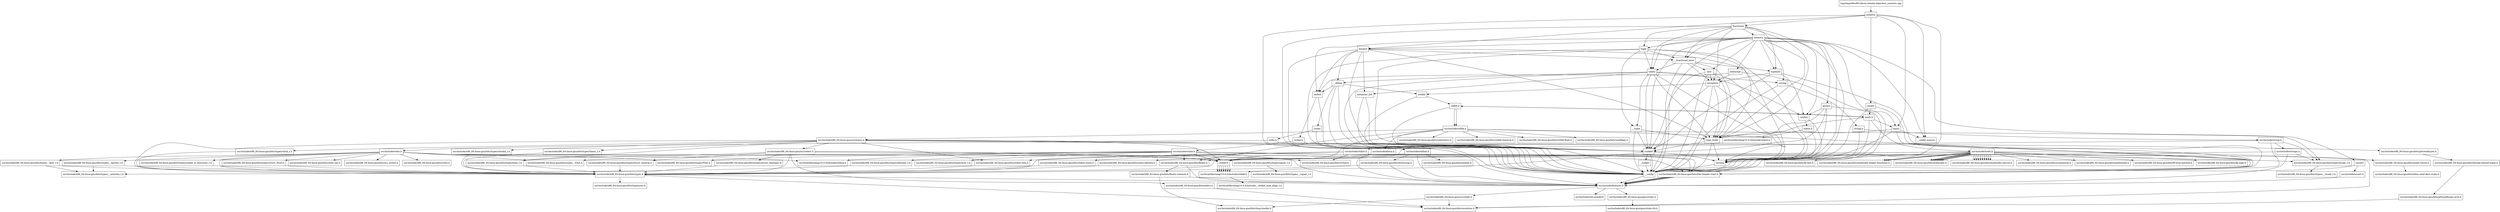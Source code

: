 digraph "dependencies" {
  header_1 [ shape="box", label="numeric"];
  header_0 [ shape="box", label="tmp/tmpw8iwRO.libcxx.header.deps/test_numeric.cpp"];
  header_2 [ shape="box", label="__config"];
  header_3 [ shape="box", label="usr/include/features.h"];
  header_4 [ shape="box", label="usr/include/stdc-predef.h"];
  header_5 [ shape="box", label="usr/include/x86_64-linux-gnu/sys/cdefs.h"];
  header_6 [ shape="box", label="usr/include/x86_64-linux-gnu/bits/wordsize.h"];
  header_7 [ shape="box", label="usr/include/x86_64-linux-gnu/bits/long-double.h"];
  header_8 [ shape="box", label="usr/include/x86_64-linux-gnu/gnu/stubs.h"];
  header_9 [ shape="box", label="usr/include/x86_64-linux-gnu/gnu/stubs-64.h"];
  header_11 [ shape="box", label="iterator"];
  header_12 [ shape="box", label="iosfwd"];
  header_13 [ shape="box", label="wchar.h"];
  header_14 [ shape="box", label="usr/include/wchar.h"];
  header_15 [ shape="box", label="usr/include/x86_64-linux-gnu/bits/libc-header-start.h"];
  header_16 [ shape="box", label="usr/include/x86_64-linux-gnu/bits/floatn.h"];
  header_17 [ shape="box", label="usr/include/x86_64-linux-gnu/bits/floatn-common.h"];
  header_18 [ shape="box", label="stddef.h"];
  header_19 [ shape="box", label="usr/local/lib/clang/10.0.0/include/stddef.h"];
  header_20 [ shape="box", label="usr/local/lib/clang/10.0.0/include/stdarg.h"];
  header_21 [ shape="box", label="usr/include/x86_64-linux-gnu/bits/wchar.h"];
  header_22 [ shape="box", label="usr/include/x86_64-linux-gnu/bits/types/wint_t.h"];
  header_23 [ shape="box", label="usr/include/x86_64-linux-gnu/bits/types/mbstate_t.h"];
  header_24 [ shape="box", label="usr/include/x86_64-linux-gnu/bits/types/__mbstate_t.h"];
  header_25 [ shape="box", label="usr/include/x86_64-linux-gnu/bits/types/__FILE.h"];
  header_26 [ shape="box", label="usr/include/x86_64-linux-gnu/bits/types/FILE.h"];
  header_27 [ shape="box", label="usr/include/x86_64-linux-gnu/bits/types/locale_t.h"];
  header_28 [ shape="box", label="usr/include/x86_64-linux-gnu/bits/types/__locale_t.h"];
  header_29 [ shape="box", label="__functional_base"];
  header_30 [ shape="box", label="type_traits"];
  header_31 [ shape="box", label="cstddef"];
  header_32 [ shape="box", label="version"];
  header_33 [ shape="box", label="usr/local/lib/clang/10.0.0/include/__stddef_max_align_t.h"];
  header_34 [ shape="box", label="__nullptr"];
  header_35 [ shape="box", label="typeinfo"];
  header_36 [ shape="box", label="exception"];
  header_37 [ shape="box", label="cstdlib"];
  header_38 [ shape="box", label="stdlib.h"];
  header_39 [ shape="box", label="usr/include/stdlib.h"];
  header_40 [ shape="box", label="usr/include/x86_64-linux-gnu/bits/waitflags.h"];
  header_41 [ shape="box", label="usr/include/x86_64-linux-gnu/bits/waitstatus.h"];
  header_42 [ shape="box", label="usr/include/x86_64-linux-gnu/sys/types.h"];
  header_43 [ shape="box", label="usr/include/x86_64-linux-gnu/bits/types.h"];
  header_44 [ shape="box", label="usr/include/x86_64-linux-gnu/bits/typesizes.h"];
  header_45 [ shape="box", label="usr/include/x86_64-linux-gnu/bits/types/clock_t.h"];
  header_46 [ shape="box", label="usr/include/x86_64-linux-gnu/bits/types/clockid_t.h"];
  header_47 [ shape="box", label="usr/include/x86_64-linux-gnu/bits/types/time_t.h"];
  header_48 [ shape="box", label="usr/include/x86_64-linux-gnu/bits/types/timer_t.h"];
  header_49 [ shape="box", label="usr/include/x86_64-linux-gnu/bits/stdint-intn.h"];
  header_50 [ shape="box", label="usr/include/endian.h"];
  header_51 [ shape="box", label="usr/include/x86_64-linux-gnu/bits/endian.h"];
  header_52 [ shape="box", label="usr/include/x86_64-linux-gnu/bits/byteswap.h"];
  header_53 [ shape="box", label="usr/include/x86_64-linux-gnu/bits/uintn-identity.h"];
  header_54 [ shape="box", label="usr/include/x86_64-linux-gnu/sys/select.h"];
  header_55 [ shape="box", label="usr/include/x86_64-linux-gnu/bits/select.h"];
  header_56 [ shape="box", label="usr/include/x86_64-linux-gnu/bits/types/sigset_t.h"];
  header_57 [ shape="box", label="usr/include/x86_64-linux-gnu/bits/types/__sigset_t.h"];
  header_58 [ shape="box", label="usr/include/x86_64-linux-gnu/bits/types/struct_timeval.h"];
  header_59 [ shape="box", label="usr/include/x86_64-linux-gnu/bits/types/struct_timespec.h"];
  header_60 [ shape="box", label="usr/include/x86_64-linux-gnu/bits/pthreadtypes.h"];
  header_61 [ shape="box", label="usr/include/x86_64-linux-gnu/bits/thread-shared-types.h"];
  header_62 [ shape="box", label="usr/include/x86_64-linux-gnu/bits/pthreadtypes-arch.h"];
  header_63 [ shape="box", label="usr/include/alloca.h"];
  header_64 [ shape="box", label="usr/include/x86_64-linux-gnu/bits/stdlib-bsearch.h"];
  header_65 [ shape="box", label="usr/include/x86_64-linux-gnu/bits/stdlib-float.h"];
  header_66 [ shape="box", label="math.h"];
  header_67 [ shape="box", label="usr/include/math.h"];
  header_68 [ shape="box", label="usr/include/x86_64-linux-gnu/bits/math-vector.h"];
  header_69 [ shape="box", label="usr/include/x86_64-linux-gnu/bits/libm-simd-decl-stubs.h"];
  header_70 [ shape="box", label="usr/include/x86_64-linux-gnu/bits/flt-eval-method.h"];
  header_71 [ shape="box", label="usr/include/x86_64-linux-gnu/bits/fp-logb.h"];
  header_72 [ shape="box", label="usr/include/x86_64-linux-gnu/bits/fp-fast.h"];
  header_73 [ shape="box", label="usr/include/x86_64-linux-gnu/bits/mathcalls-helper-functions.h"];
  header_74 [ shape="box", label="usr/include/x86_64-linux-gnu/bits/mathcalls.h"];
  header_75 [ shape="box", label="usr/include/x86_64-linux-gnu/bits/mathcalls-narrow.h"];
  header_76 [ shape="box", label="usr/include/x86_64-linux-gnu/bits/iscanonical.h"];
  header_77 [ shape="box", label="usr/include/x86_64-linux-gnu/bits/mathinline.h"];
  header_78 [ shape="box", label="limits"];
  header_79 [ shape="box", label="__undef_macros"];
  header_80 [ shape="box", label="cstdint"];
  header_81 [ shape="box", label="stdint.h"];
  header_82 [ shape="box", label="usr/local/lib/clang/10.0.0/include/stdint.h"];
  header_83 [ shape="box", label="usr/include/stdint.h"];
  header_84 [ shape="box", label="usr/include/x86_64-linux-gnu/bits/stdint-uintn.h"];
  header_85 [ shape="box", label="new"];
  header_86 [ shape="box", label="utility"];
  header_87 [ shape="box", label="__tuple"];
  header_88 [ shape="box", label="initializer_list"];
  header_89 [ shape="box", label="cstring"];
  header_90 [ shape="box", label="string.h"];
  header_91 [ shape="box", label="usr/include/string.h"];
  header_92 [ shape="box", label="usr/include/strings.h"];
  header_93 [ shape="box", label="__debug"];
  header_94 [ shape="box", label="cstdio"];
  header_95 [ shape="box", label="stdio.h"];
  header_96 [ shape="box", label="usr/include/stdio.h"];
  header_97 [ shape="box", label="usr/include/x86_64-linux-gnu/bits/types/__fpos_t.h"];
  header_98 [ shape="box", label="usr/include/x86_64-linux-gnu/bits/types/__fpos64_t.h"];
  header_99 [ shape="box", label="usr/include/x86_64-linux-gnu/bits/types/struct_FILE.h"];
  header_100 [ shape="box", label="usr/include/x86_64-linux-gnu/bits/types/cookie_io_functions_t.h"];
  header_101 [ shape="box", label="usr/include/x86_64-linux-gnu/bits/stdio_lim.h"];
  header_102 [ shape="box", label="usr/include/x86_64-linux-gnu/bits/sys_errlist.h"];
  header_103 [ shape="box", label="usr/include/x86_64-linux-gnu/bits/stdio.h"];
  header_104 [ shape="box", label="functional"];
  header_105 [ shape="box", label="memory"];
  header_106 [ shape="box", label="tuple"];
  header_107 [ shape="box", label="stdexcept"];
  header_108 [ shape="box", label="cassert"];
  header_109 [ shape="box", label="usr/include/assert.h"];
  header_110 [ shape="box", label="atomic"];
  header_111 [ shape="box", label="cmath"];
  header_78 -> header_2;
  header_78 -> header_30;
  header_78 -> header_79;
  header_78 -> header_32;
  header_1 -> header_2;
  header_1 -> header_11;
  header_1 -> header_78;
  header_1 -> header_104;
  header_1 -> header_111;
  header_1 -> header_32;
  header_1 -> header_79;
  header_13 -> header_2;
  header_13 -> header_14;
  header_37 -> header_2;
  header_37 -> header_38;
  header_80 -> header_2;
  header_80 -> header_81;
  header_23 -> header_24;
  header_97 -> header_43;
  header_97 -> header_24;
  header_14 -> header_15;
  header_14 -> header_16;
  header_14 -> header_18;
  header_14 -> header_20;
  header_14 -> header_21;
  header_14 -> header_22;
  header_14 -> header_23;
  header_14 -> header_25;
  header_14 -> header_26;
  header_14 -> header_27;
  header_58 -> header_43;
  header_86 -> header_2;
  header_86 -> header_87;
  header_86 -> header_30;
  header_86 -> header_88;
  header_86 -> header_31;
  header_86 -> header_89;
  header_86 -> header_80;
  header_86 -> header_32;
  header_86 -> header_93;
  header_47 -> header_43;
  header_38 -> header_2;
  header_38 -> header_39;
  header_38 -> header_66;
  header_38 -> header_39;
  header_82 -> header_83;
  header_61 -> header_62;
  header_94 -> header_2;
  header_94 -> header_95;
  header_110 -> header_2;
  header_110 -> header_31;
  header_110 -> header_80;
  header_110 -> header_30;
  header_110 -> header_32;
  header_67 -> header_15;
  header_67 -> header_43;
  header_67 -> header_68;
  header_67 -> header_16;
  header_67 -> header_70;
  header_67 -> header_71;
  header_67 -> header_72;
  header_67 -> header_73;
  header_67 -> header_74;
  header_67 -> header_73;
  header_67 -> header_74;
  header_67 -> header_73;
  header_67 -> header_74;
  header_67 -> header_74;
  header_67 -> header_74;
  header_67 -> header_74;
  header_67 -> header_74;
  header_67 -> header_75;
  header_67 -> header_75;
  header_67 -> header_75;
  header_67 -> header_75;
  header_67 -> header_75;
  header_67 -> header_75;
  header_67 -> header_75;
  header_67 -> header_75;
  header_67 -> header_75;
  header_67 -> header_76;
  header_67 -> header_77;
  header_84 -> header_43;
  header_108 -> header_2;
  header_108 -> header_109;
  header_81 -> header_2;
  header_81 -> header_82;
  header_35 -> header_2;
  header_35 -> header_36;
  header_35 -> header_31;
  header_35 -> header_80;
  header_66 -> header_2;
  header_66 -> header_38;
  header_66 -> header_67;
  header_66 -> header_30;
  header_66 -> header_78;
  header_83 -> header_15;
  header_83 -> header_43;
  header_83 -> header_21;
  header_83 -> header_6;
  header_83 -> header_49;
  header_83 -> header_84;
  header_27 -> header_28;
  header_104 -> header_2;
  header_104 -> header_30;
  header_104 -> header_35;
  header_104 -> header_36;
  header_104 -> header_105;
  header_104 -> header_106;
  header_104 -> header_86;
  header_104 -> header_32;
  header_104 -> header_29;
  header_93 -> header_2;
  header_93 -> header_12;
  header_93 -> header_37;
  header_93 -> header_94;
  header_93 -> header_31;
  header_50 -> header_3;
  header_50 -> header_51;
  header_50 -> header_52;
  header_50 -> header_53;
  header_30 -> header_2;
  header_30 -> header_31;
  header_30 -> header_32;
  header_52 -> header_3;
  header_52 -> header_43;
  header_32 -> header_2;
  header_36 -> header_2;
  header_36 -> header_31;
  header_36 -> header_37;
  header_36 -> header_30;
  header_36 -> header_32;
  header_68 -> header_69;
  header_46 -> header_43;
  header_3 -> header_4;
  header_3 -> header_5;
  header_3 -> header_8;
  header_42 -> header_3;
  header_42 -> header_43;
  header_42 -> header_45;
  header_42 -> header_46;
  header_42 -> header_47;
  header_42 -> header_48;
  header_42 -> header_18;
  header_42 -> header_49;
  header_42 -> header_50;
  header_42 -> header_54;
  header_42 -> header_60;
  header_11 -> header_2;
  header_11 -> header_12;
  header_11 -> header_29;
  header_11 -> header_30;
  header_11 -> header_31;
  header_11 -> header_88;
  header_11 -> header_32;
  header_11 -> header_93;
  header_45 -> header_43;
  header_99 -> header_43;
  header_92 -> header_3;
  header_92 -> header_18;
  header_92 -> header_27;
  header_16 -> header_3;
  header_16 -> header_17;
  header_87 -> header_2;
  header_87 -> header_31;
  header_87 -> header_30;
  header_18 -> header_19;
  header_18 -> header_19;
  header_18 -> header_19;
  header_18 -> header_19;
  header_18 -> header_19;
  header_18 -> header_19;
  header_18 -> header_19;
  header_31 -> header_2;
  header_31 -> header_32;
  header_31 -> header_19;
  header_31 -> header_34;
  header_107 -> header_2;
  header_107 -> header_36;
  header_107 -> header_12;
  header_5 -> header_6;
  header_5 -> header_7;
  header_34 -> header_2;
  header_2 -> header_3;
  header_17 -> header_3;
  header_17 -> header_7;
  header_62 -> header_6;
  header_12 -> header_2;
  header_12 -> header_13;
  header_106 -> header_2;
  header_106 -> header_87;
  header_106 -> header_31;
  header_106 -> header_30;
  header_106 -> header_29;
  header_106 -> header_86;
  header_106 -> header_32;
  header_98 -> header_43;
  header_98 -> header_24;
  header_60 -> header_61;
  header_19 -> header_33;
  header_88 -> header_2;
  header_88 -> header_31;
  header_105 -> header_2;
  header_105 -> header_30;
  header_105 -> header_35;
  header_105 -> header_31;
  header_105 -> header_80;
  header_105 -> header_85;
  header_105 -> header_86;
  header_105 -> header_78;
  header_105 -> header_11;
  header_105 -> header_29;
  header_105 -> header_12;
  header_105 -> header_106;
  header_105 -> header_107;
  header_105 -> header_89;
  header_105 -> header_108;
  header_105 -> header_110;
  header_105 -> header_32;
  header_105 -> header_79;
  header_53 -> header_43;
  header_43 -> header_3;
  header_43 -> header_6;
  header_43 -> header_44;
  header_55 -> header_6;
  header_85 -> header_2;
  header_85 -> header_36;
  header_85 -> header_30;
  header_85 -> header_31;
  header_85 -> header_32;
  header_111 -> header_2;
  header_111 -> header_66;
  header_111 -> header_32;
  header_54 -> header_3;
  header_54 -> header_43;
  header_54 -> header_55;
  header_54 -> header_56;
  header_54 -> header_47;
  header_54 -> header_58;
  header_54 -> header_59;
  header_91 -> header_15;
  header_91 -> header_18;
  header_91 -> header_27;
  header_91 -> header_92;
  header_56 -> header_57;
  header_109 -> header_3;
  header_8 -> header_9;
  header_15 -> header_3;
  header_15 -> header_3;
  header_15 -> header_3;
  header_15 -> header_3;
  header_15 -> header_3;
  header_15 -> header_3;
  header_48 -> header_43;
  header_96 -> header_15;
  header_96 -> header_18;
  header_96 -> header_20;
  header_96 -> header_43;
  header_96 -> header_97;
  header_96 -> header_98;
  header_96 -> header_25;
  header_96 -> header_26;
  header_96 -> header_99;
  header_96 -> header_100;
  header_96 -> header_101;
  header_96 -> header_102;
  header_96 -> header_103;
  header_90 -> header_2;
  header_90 -> header_91;
  header_49 -> header_43;
  header_59 -> header_43;
  header_100 -> header_43;
  header_89 -> header_2;
  header_89 -> header_90;
  header_0 -> header_1;
  header_63 -> header_3;
  header_63 -> header_18;
  header_29 -> header_2;
  header_29 -> header_30;
  header_29 -> header_35;
  header_29 -> header_36;
  header_29 -> header_85;
  header_29 -> header_86;
  header_39 -> header_15;
  header_39 -> header_18;
  header_39 -> header_40;
  header_39 -> header_41;
  header_39 -> header_16;
  header_39 -> header_27;
  header_39 -> header_42;
  header_39 -> header_63;
  header_39 -> header_64;
  header_39 -> header_65;
  header_95 -> header_2;
  header_95 -> header_96;
}
